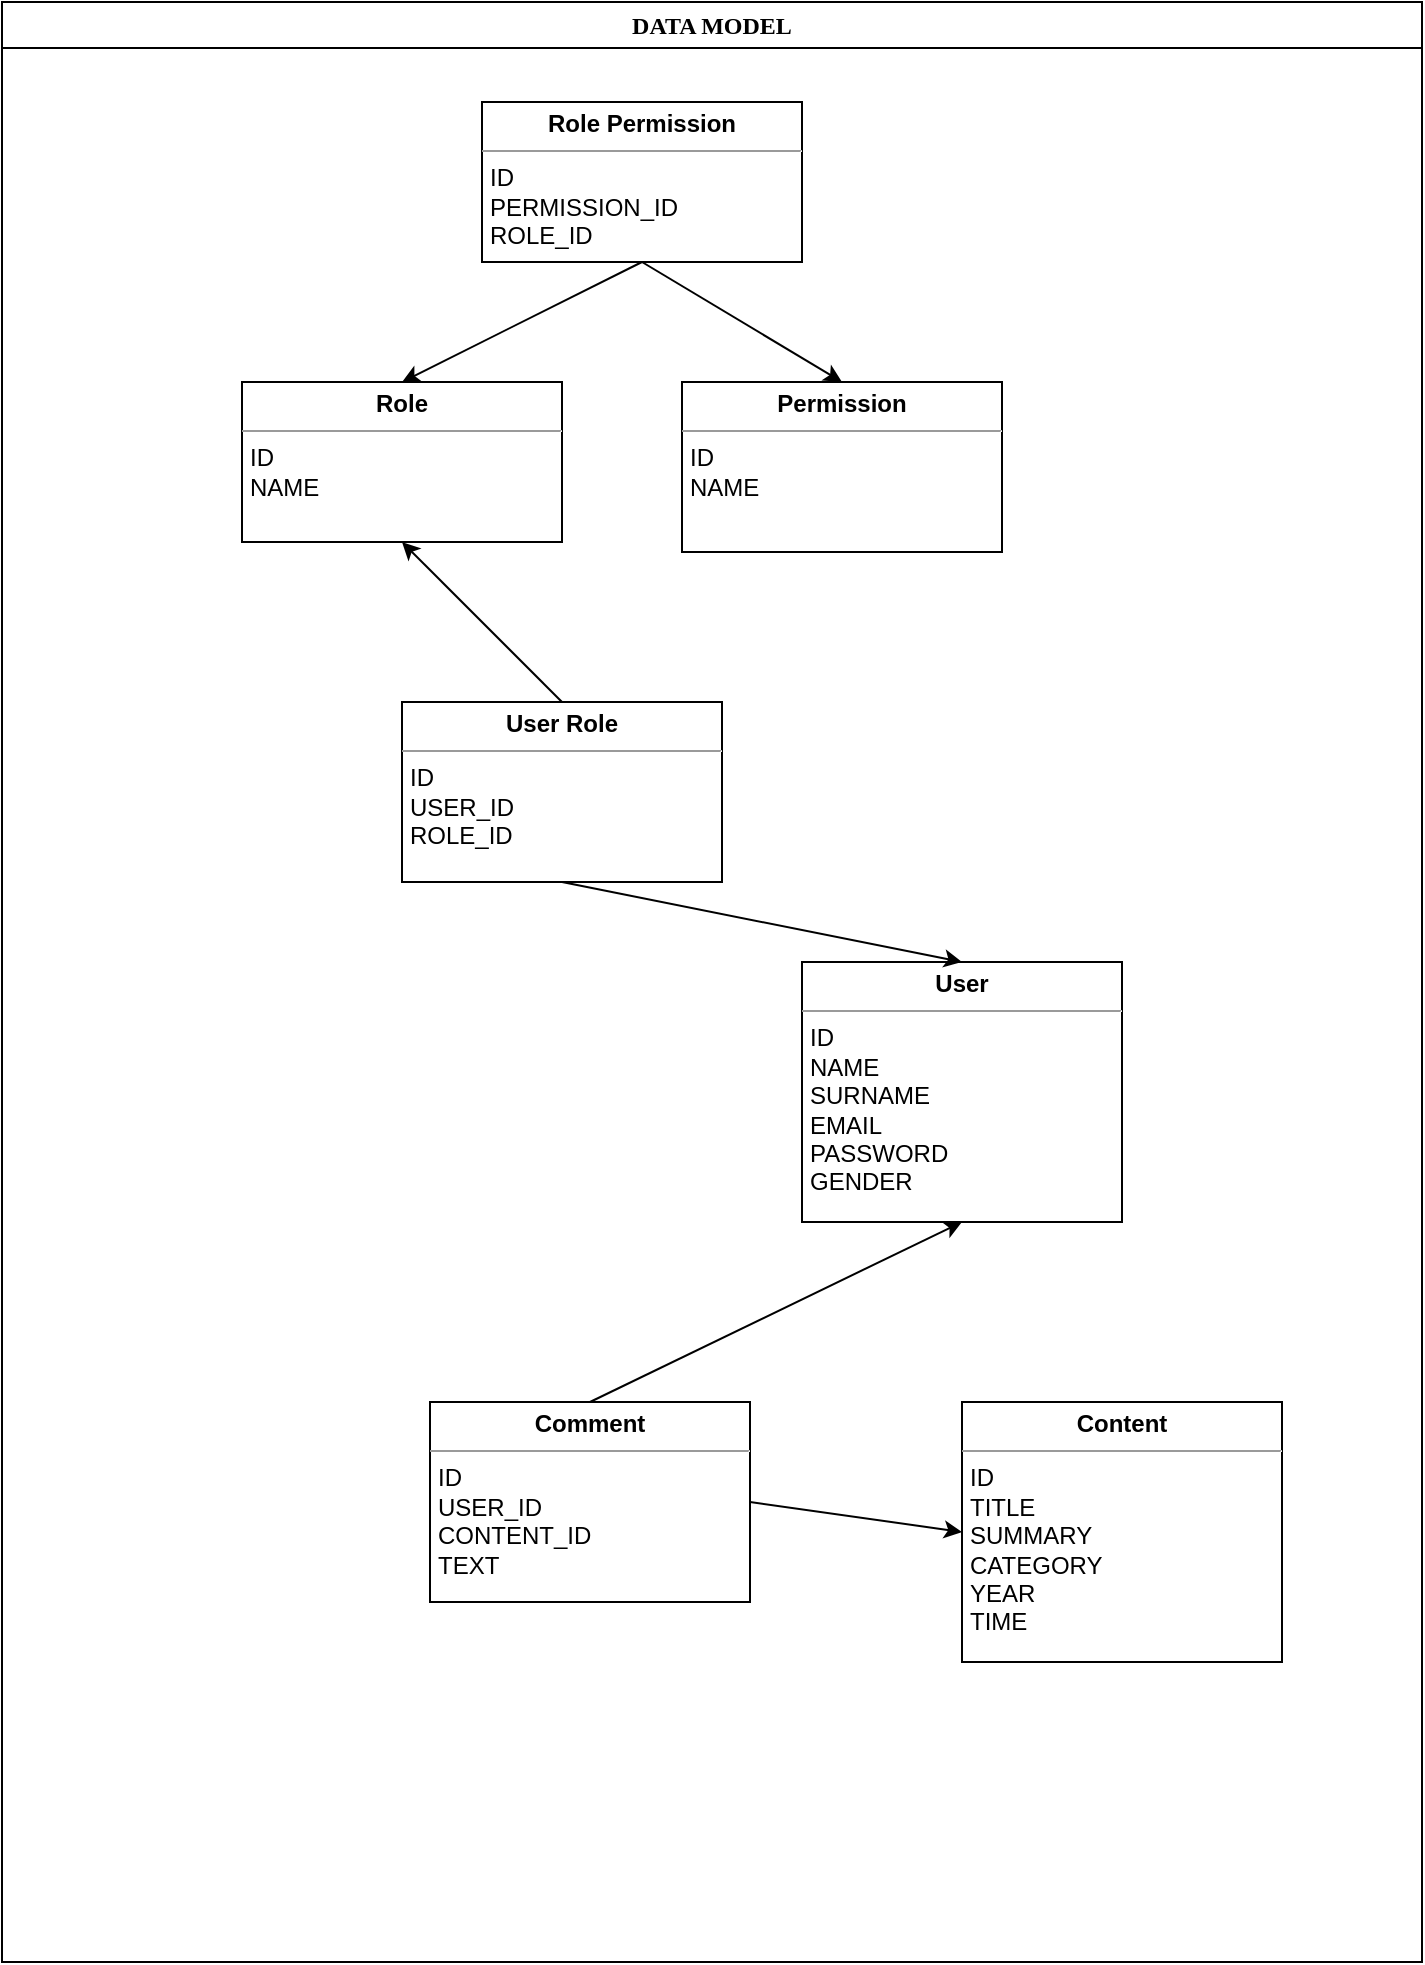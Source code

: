 <mxfile version="20.7.4" type="github">
  <diagram id="DWF1IbMSF92FvKAa8c_X" name="Page-1">
    <mxGraphModel dx="1266" dy="553" grid="1" gridSize="10" guides="1" tooltips="1" connect="1" arrows="1" fold="1" page="1" pageScale="1" pageWidth="827" pageHeight="1169" math="0" shadow="0">
      <root>
        <mxCell id="0" />
        <mxCell id="1" parent="0" />
        <mxCell id="CBMrQoPhKAL5R2a28fN6-14" value="&lt;p style=&quot;margin:0px;margin-top:4px;text-align:center;&quot;&gt;&lt;b&gt;Role Permission&lt;/b&gt;&lt;/p&gt;&lt;hr size=&quot;1&quot;&gt;&lt;p style=&quot;margin:0px;margin-left:4px;&quot;&gt;ID&lt;/p&gt;&lt;p style=&quot;margin:0px;margin-left:4px;&quot;&gt;PERMISSION_ID&lt;/p&gt;&lt;p style=&quot;margin:0px;margin-left:4px;&quot;&gt;ROLE_ID&lt;/p&gt;&lt;hr size=&quot;1&quot;&gt;&lt;p style=&quot;margin:0px;margin-left:4px;&quot;&gt;&lt;br&gt;&lt;/p&gt;" style="verticalAlign=top;align=left;overflow=fill;fontSize=12;fontFamily=Helvetica;html=1;" vertex="1" parent="1">
          <mxGeometry x="280" y="90" width="160" height="80" as="geometry" />
        </mxCell>
        <mxCell id="CBMrQoPhKAL5R2a28fN6-15" value="&lt;p style=&quot;margin:0px;margin-top:4px;text-align:center;&quot;&gt;&lt;b&gt;Comment&lt;/b&gt;&lt;/p&gt;&lt;hr size=&quot;1&quot;&gt;&lt;p style=&quot;margin:0px;margin-left:4px;&quot;&gt;ID&lt;/p&gt;&lt;p style=&quot;margin:0px;margin-left:4px;&quot;&gt;USER_ID&lt;/p&gt;&lt;p style=&quot;margin:0px;margin-left:4px;&quot;&gt;CONTENT_ID&lt;/p&gt;&lt;p style=&quot;margin:0px;margin-left:4px;&quot;&gt;TEXT&lt;/p&gt;&lt;p style=&quot;margin:0px;margin-left:4px;&quot;&gt;&lt;br&gt;&lt;/p&gt;" style="verticalAlign=top;align=left;overflow=fill;fontSize=12;fontFamily=Helvetica;html=1;" vertex="1" parent="1">
          <mxGeometry x="254" y="740" width="160" height="100" as="geometry" />
        </mxCell>
        <mxCell id="CBMrQoPhKAL5R2a28fN6-17" value="&lt;p style=&quot;margin:0px;margin-top:4px;text-align:center;&quot;&gt;&lt;b&gt;User&lt;/b&gt;&lt;/p&gt;&lt;hr size=&quot;1&quot;&gt;&lt;p style=&quot;margin:0px;margin-left:4px;&quot;&gt;ID&lt;/p&gt;&lt;p style=&quot;margin:0px;margin-left:4px;&quot;&gt;NAME&lt;/p&gt;&lt;p style=&quot;margin:0px;margin-left:4px;&quot;&gt;SURNAME&lt;/p&gt;&lt;p style=&quot;margin:0px;margin-left:4px;&quot;&gt;EMAIL&lt;/p&gt;&lt;p style=&quot;margin:0px;margin-left:4px;&quot;&gt;PASSWORD&lt;/p&gt;&lt;p style=&quot;margin:0px;margin-left:4px;&quot;&gt;GENDER&lt;/p&gt;&lt;p style=&quot;margin:0px;margin-left:4px;&quot;&gt;&lt;br&gt;&lt;/p&gt;" style="verticalAlign=top;align=left;overflow=fill;fontSize=12;fontFamily=Helvetica;html=1;" vertex="1" parent="1">
          <mxGeometry x="440" y="520" width="160" height="130" as="geometry" />
        </mxCell>
        <mxCell id="CBMrQoPhKAL5R2a28fN6-18" value="&lt;p style=&quot;margin:0px;margin-top:4px;text-align:center;&quot;&gt;&lt;b&gt;User Role&lt;/b&gt;&lt;/p&gt;&lt;hr size=&quot;1&quot;&gt;&lt;p style=&quot;margin:0px;margin-left:4px;&quot;&gt;ID&lt;/p&gt;&lt;p style=&quot;margin:0px;margin-left:4px;&quot;&gt;USER_ID&lt;/p&gt;&lt;p style=&quot;margin:0px;margin-left:4px;&quot;&gt;ROLE_ID&lt;/p&gt;" style="verticalAlign=top;align=left;overflow=fill;fontSize=12;fontFamily=Helvetica;html=1;" vertex="1" parent="1">
          <mxGeometry x="240" y="390" width="160" height="90" as="geometry" />
        </mxCell>
        <mxCell id="CBMrQoPhKAL5R2a28fN6-22" value="DATA MODEL" style="swimlane;whiteSpace=wrap;html=1;fontFamily=Times New Roman;fontSize=12;" vertex="1" parent="1">
          <mxGeometry x="40" y="40" width="710" height="980" as="geometry" />
        </mxCell>
        <mxCell id="CBMrQoPhKAL5R2a28fN6-19" value="&lt;p style=&quot;margin:0px;margin-top:4px;text-align:center;&quot;&gt;&lt;b&gt;Permission&lt;/b&gt;&lt;/p&gt;&lt;hr size=&quot;1&quot;&gt;&lt;p style=&quot;margin:0px;margin-left:4px;&quot;&gt;ID&lt;/p&gt;&lt;p style=&quot;margin:0px;margin-left:4px;&quot;&gt;NAME&lt;/p&gt;" style="verticalAlign=top;align=left;overflow=fill;fontSize=12;fontFamily=Helvetica;html=1;" vertex="1" parent="CBMrQoPhKAL5R2a28fN6-22">
          <mxGeometry x="340" y="190" width="160" height="85" as="geometry" />
        </mxCell>
        <mxCell id="CBMrQoPhKAL5R2a28fN6-20" value="&lt;p style=&quot;margin:0px;margin-top:4px;text-align:center;&quot;&gt;&lt;b&gt;Role&lt;/b&gt;&lt;/p&gt;&lt;hr size=&quot;1&quot;&gt;&lt;p style=&quot;margin:0px;margin-left:4px;&quot;&gt;ID&lt;/p&gt;&lt;p style=&quot;margin:0px;margin-left:4px;&quot;&gt;NAME&lt;/p&gt;" style="verticalAlign=top;align=left;overflow=fill;fontSize=12;fontFamily=Helvetica;html=1;" vertex="1" parent="CBMrQoPhKAL5R2a28fN6-22">
          <mxGeometry x="120" y="190" width="160" height="80" as="geometry" />
        </mxCell>
        <mxCell id="CBMrQoPhKAL5R2a28fN6-21" style="edgeStyle=orthogonalEdgeStyle;rounded=0;orthogonalLoop=1;jettySize=auto;html=1;exitX=0.5;exitY=1;exitDx=0;exitDy=0;fontFamily=Times New Roman;fontSize=12;" edge="1" parent="CBMrQoPhKAL5R2a28fN6-22" source="CBMrQoPhKAL5R2a28fN6-20" target="CBMrQoPhKAL5R2a28fN6-20">
          <mxGeometry relative="1" as="geometry" />
        </mxCell>
        <mxCell id="CBMrQoPhKAL5R2a28fN6-16" value="&lt;p style=&quot;margin:0px;margin-top:4px;text-align:center;&quot;&gt;&lt;b&gt;Content&lt;/b&gt;&lt;/p&gt;&lt;hr size=&quot;1&quot;&gt;&lt;p style=&quot;margin:0px;margin-left:4px;&quot;&gt;ID&lt;/p&gt;&lt;p style=&quot;margin:0px;margin-left:4px;&quot;&gt;TITLE&lt;/p&gt;&lt;p style=&quot;margin:0px;margin-left:4px;&quot;&gt;SUMMARY&lt;/p&gt;&lt;p style=&quot;margin:0px;margin-left:4px;&quot;&gt;CATEGORY&lt;/p&gt;&lt;p style=&quot;margin:0px;margin-left:4px;&quot;&gt;YEAR&lt;/p&gt;&lt;p style=&quot;margin:0px;margin-left:4px;&quot;&gt;TIME&lt;/p&gt;&lt;p style=&quot;margin:0px;margin-left:4px;&quot;&gt;&lt;br&gt;&lt;/p&gt;" style="verticalAlign=top;align=left;overflow=fill;fontSize=12;fontFamily=Helvetica;html=1;" vertex="1" parent="CBMrQoPhKAL5R2a28fN6-22">
          <mxGeometry x="480" y="700" width="160" height="130" as="geometry" />
        </mxCell>
        <mxCell id="CBMrQoPhKAL5R2a28fN6-24" value="" style="endArrow=classic;html=1;rounded=0;fontFamily=Times New Roman;fontSize=12;exitX=0.5;exitY=1;exitDx=0;exitDy=0;entryX=0.5;entryY=0;entryDx=0;entryDy=0;" edge="1" parent="1" source="CBMrQoPhKAL5R2a28fN6-14" target="CBMrQoPhKAL5R2a28fN6-19">
          <mxGeometry width="50" height="50" relative="1" as="geometry">
            <mxPoint x="480" y="170" as="sourcePoint" />
            <mxPoint x="530" y="170" as="targetPoint" />
          </mxGeometry>
        </mxCell>
        <mxCell id="CBMrQoPhKAL5R2a28fN6-25" value="" style="endArrow=classic;html=1;rounded=0;fontFamily=Times New Roman;fontSize=12;entryX=0.5;entryY=0;entryDx=0;entryDy=0;exitX=0.5;exitY=1;exitDx=0;exitDy=0;" edge="1" parent="1" source="CBMrQoPhKAL5R2a28fN6-14" target="CBMrQoPhKAL5R2a28fN6-20">
          <mxGeometry width="50" height="50" relative="1" as="geometry">
            <mxPoint x="100" y="180" as="sourcePoint" />
            <mxPoint x="150" y="130" as="targetPoint" />
          </mxGeometry>
        </mxCell>
        <mxCell id="CBMrQoPhKAL5R2a28fN6-26" value="" style="endArrow=classic;html=1;rounded=0;fontFamily=Times New Roman;fontSize=12;exitX=0.5;exitY=0;exitDx=0;exitDy=0;entryX=0.5;entryY=1;entryDx=0;entryDy=0;" edge="1" parent="1" source="CBMrQoPhKAL5R2a28fN6-18" target="CBMrQoPhKAL5R2a28fN6-20">
          <mxGeometry width="50" height="50" relative="1" as="geometry">
            <mxPoint x="215" y="380" as="sourcePoint" />
            <mxPoint x="265" y="330" as="targetPoint" />
          </mxGeometry>
        </mxCell>
        <mxCell id="CBMrQoPhKAL5R2a28fN6-27" value="" style="endArrow=classic;html=1;rounded=0;fontFamily=Times New Roman;fontSize=12;exitX=0.5;exitY=1;exitDx=0;exitDy=0;entryX=0.5;entryY=0;entryDx=0;entryDy=0;" edge="1" parent="1" source="CBMrQoPhKAL5R2a28fN6-18" target="CBMrQoPhKAL5R2a28fN6-17">
          <mxGeometry width="50" height="50" relative="1" as="geometry">
            <mxPoint x="300" y="580" as="sourcePoint" />
            <mxPoint x="350" y="530" as="targetPoint" />
          </mxGeometry>
        </mxCell>
        <mxCell id="CBMrQoPhKAL5R2a28fN6-28" value="" style="endArrow=classic;html=1;rounded=0;fontFamily=Times New Roman;fontSize=12;exitX=0.5;exitY=0;exitDx=0;exitDy=0;entryX=0.5;entryY=1;entryDx=0;entryDy=0;" edge="1" parent="1" source="CBMrQoPhKAL5R2a28fN6-15" target="CBMrQoPhKAL5R2a28fN6-17">
          <mxGeometry width="50" height="50" relative="1" as="geometry">
            <mxPoint x="320" y="720" as="sourcePoint" />
            <mxPoint x="460" y="670" as="targetPoint" />
          </mxGeometry>
        </mxCell>
        <mxCell id="CBMrQoPhKAL5R2a28fN6-30" value="" style="endArrow=classic;html=1;rounded=0;fontFamily=Times New Roman;fontSize=12;exitX=1;exitY=0.5;exitDx=0;exitDy=0;entryX=0;entryY=0.5;entryDx=0;entryDy=0;" edge="1" parent="1" source="CBMrQoPhKAL5R2a28fN6-15" target="CBMrQoPhKAL5R2a28fN6-16">
          <mxGeometry width="50" height="50" relative="1" as="geometry">
            <mxPoint x="420" y="790" as="sourcePoint" />
            <mxPoint x="560" y="680" as="targetPoint" />
          </mxGeometry>
        </mxCell>
      </root>
    </mxGraphModel>
  </diagram>
</mxfile>
